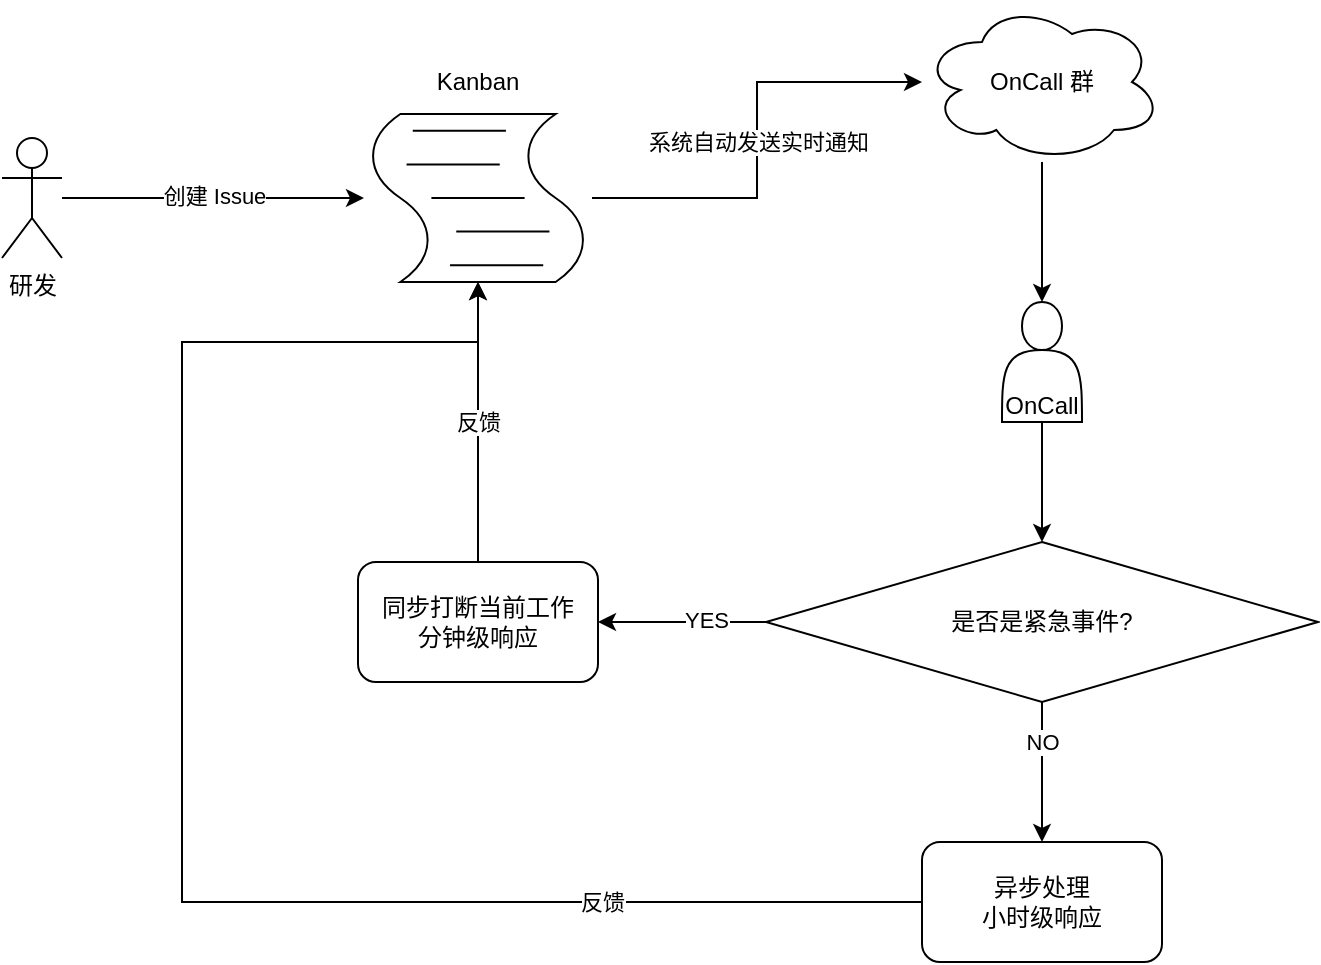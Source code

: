 <mxfile version="13.6.6" type="github"><diagram id="U-xw2kN0a-1oMJ9UeWr9" name="Page-1"><mxGraphModel dx="958" dy="561" grid="1" gridSize="10" guides="1" tooltips="1" connect="1" arrows="1" fold="1" page="1" pageScale="1" pageWidth="827" pageHeight="1169" math="0" shadow="0"><root><mxCell id="0"/><mxCell id="1" parent="0"/><mxCell id="WMO2QolZm7suYN5byPZN-16" style="edgeStyle=orthogonalEdgeStyle;rounded=0;orthogonalLoop=1;jettySize=auto;html=1;" edge="1" parent="1" source="WMO2QolZm7suYN5byPZN-1" target="WMO2QolZm7suYN5byPZN-15"><mxGeometry relative="1" as="geometry"/></mxCell><mxCell id="WMO2QolZm7suYN5byPZN-1" value="OnCall 群" style="ellipse;shape=cloud;whiteSpace=wrap;html=1;" vertex="1" parent="1"><mxGeometry x="610" y="150" width="120" height="80" as="geometry"/></mxCell><mxCell id="WMO2QolZm7suYN5byPZN-23" style="edgeStyle=orthogonalEdgeStyle;rounded=0;orthogonalLoop=1;jettySize=auto;html=1;entryX=1;entryY=0.5;entryDx=0;entryDy=0;" edge="1" parent="1" source="WMO2QolZm7suYN5byPZN-2" target="WMO2QolZm7suYN5byPZN-22"><mxGeometry relative="1" as="geometry"/></mxCell><mxCell id="WMO2QolZm7suYN5byPZN-24" value="YES" style="edgeLabel;html=1;align=center;verticalAlign=middle;resizable=0;points=[];" vertex="1" connectable="0" parent="WMO2QolZm7suYN5byPZN-23"><mxGeometry x="-0.286" y="-1" relative="1" as="geometry"><mxPoint as="offset"/></mxGeometry></mxCell><mxCell id="WMO2QolZm7suYN5byPZN-28" style="edgeStyle=orthogonalEdgeStyle;rounded=0;orthogonalLoop=1;jettySize=auto;html=1;" edge="1" parent="1" source="WMO2QolZm7suYN5byPZN-2" target="WMO2QolZm7suYN5byPZN-27"><mxGeometry relative="1" as="geometry"/></mxCell><mxCell id="WMO2QolZm7suYN5byPZN-31" value="NO" style="edgeLabel;html=1;align=center;verticalAlign=middle;resizable=0;points=[];" vertex="1" connectable="0" parent="WMO2QolZm7suYN5byPZN-28"><mxGeometry x="-0.444" relative="1" as="geometry"><mxPoint as="offset"/></mxGeometry></mxCell><mxCell id="WMO2QolZm7suYN5byPZN-2" value="是否是紧急事件?" style="rhombus;whiteSpace=wrap;html=1;" vertex="1" parent="1"><mxGeometry x="532" y="420" width="276" height="80" as="geometry"/></mxCell><mxCell id="WMO2QolZm7suYN5byPZN-20" style="edgeStyle=orthogonalEdgeStyle;rounded=0;orthogonalLoop=1;jettySize=auto;html=1;" edge="1" parent="1" source="WMO2QolZm7suYN5byPZN-3" target="WMO2QolZm7suYN5byPZN-8"><mxGeometry relative="1" as="geometry"/></mxCell><mxCell id="WMO2QolZm7suYN5byPZN-21" value="创建 Issue" style="edgeLabel;html=1;align=center;verticalAlign=middle;resizable=0;points=[];" vertex="1" connectable="0" parent="WMO2QolZm7suYN5byPZN-20"><mxGeometry x="0.004" y="1" relative="1" as="geometry"><mxPoint as="offset"/></mxGeometry></mxCell><mxCell id="WMO2QolZm7suYN5byPZN-3" value="研发" style="shape=umlActor;verticalLabelPosition=bottom;verticalAlign=top;html=1;outlineConnect=0;" vertex="1" parent="1"><mxGeometry x="150" y="218" width="30" height="60" as="geometry"/></mxCell><mxCell id="WMO2QolZm7suYN5byPZN-18" style="edgeStyle=orthogonalEdgeStyle;rounded=0;orthogonalLoop=1;jettySize=auto;html=1;" edge="1" parent="1" source="WMO2QolZm7suYN5byPZN-8" target="WMO2QolZm7suYN5byPZN-1"><mxGeometry relative="1" as="geometry"/></mxCell><mxCell id="WMO2QolZm7suYN5byPZN-19" value="系统自动发送实时通知" style="edgeLabel;html=1;align=center;verticalAlign=middle;resizable=0;points=[];" vertex="1" connectable="0" parent="WMO2QolZm7suYN5byPZN-18"><mxGeometry x="-0.004" relative="1" as="geometry"><mxPoint as="offset"/></mxGeometry></mxCell><mxCell id="WMO2QolZm7suYN5byPZN-8" value="" style="shape=mxgraph.bpmn.script_task;html=1;outlineConnect=0;align=center;" vertex="1" parent="1"><mxGeometry x="331" y="206" width="114" height="84" as="geometry"/></mxCell><mxCell id="WMO2QolZm7suYN5byPZN-17" style="edgeStyle=orthogonalEdgeStyle;rounded=0;orthogonalLoop=1;jettySize=auto;html=1;entryX=0.5;entryY=0;entryDx=0;entryDy=0;" edge="1" parent="1" source="WMO2QolZm7suYN5byPZN-15" target="WMO2QolZm7suYN5byPZN-2"><mxGeometry relative="1" as="geometry"/></mxCell><mxCell id="WMO2QolZm7suYN5byPZN-15" value="&lt;br&gt;&lt;br&gt;&lt;br&gt;OnCall" style="shape=actor;whiteSpace=wrap;html=1;" vertex="1" parent="1"><mxGeometry x="650" y="300" width="40" height="60" as="geometry"/></mxCell><mxCell id="WMO2QolZm7suYN5byPZN-25" value="反馈" style="edgeStyle=orthogonalEdgeStyle;rounded=0;orthogonalLoop=1;jettySize=auto;html=1;" edge="1" parent="1" source="WMO2QolZm7suYN5byPZN-22" target="WMO2QolZm7suYN5byPZN-8"><mxGeometry relative="1" as="geometry"/></mxCell><mxCell id="WMO2QolZm7suYN5byPZN-22" value="同步打断当前工作&lt;br&gt;分钟级响应" style="rounded=1;whiteSpace=wrap;html=1;" vertex="1" parent="1"><mxGeometry x="328" y="430" width="120" height="60" as="geometry"/></mxCell><mxCell id="WMO2QolZm7suYN5byPZN-26" value="Kanban" style="text;html=1;strokeColor=none;fillColor=none;align=center;verticalAlign=middle;whiteSpace=wrap;rounded=0;" vertex="1" parent="1"><mxGeometry x="352" y="180" width="72" height="20" as="geometry"/></mxCell><mxCell id="WMO2QolZm7suYN5byPZN-29" style="edgeStyle=orthogonalEdgeStyle;rounded=0;orthogonalLoop=1;jettySize=auto;html=1;" edge="1" parent="1" source="WMO2QolZm7suYN5byPZN-27" target="WMO2QolZm7suYN5byPZN-8"><mxGeometry relative="1" as="geometry"><Array as="points"><mxPoint x="240" y="600"/><mxPoint x="240" y="320"/><mxPoint x="388" y="320"/></Array></mxGeometry></mxCell><mxCell id="WMO2QolZm7suYN5byPZN-30" value="反馈" style="edgeLabel;html=1;align=center;verticalAlign=middle;resizable=0;points=[];" vertex="1" connectable="0" parent="WMO2QolZm7suYN5byPZN-29"><mxGeometry x="-0.614" relative="1" as="geometry"><mxPoint as="offset"/></mxGeometry></mxCell><mxCell id="WMO2QolZm7suYN5byPZN-27" value="异步处理&lt;br&gt;小时级响应" style="rounded=1;whiteSpace=wrap;html=1;" vertex="1" parent="1"><mxGeometry x="610" y="570" width="120" height="60" as="geometry"/></mxCell></root></mxGraphModel></diagram></mxfile>